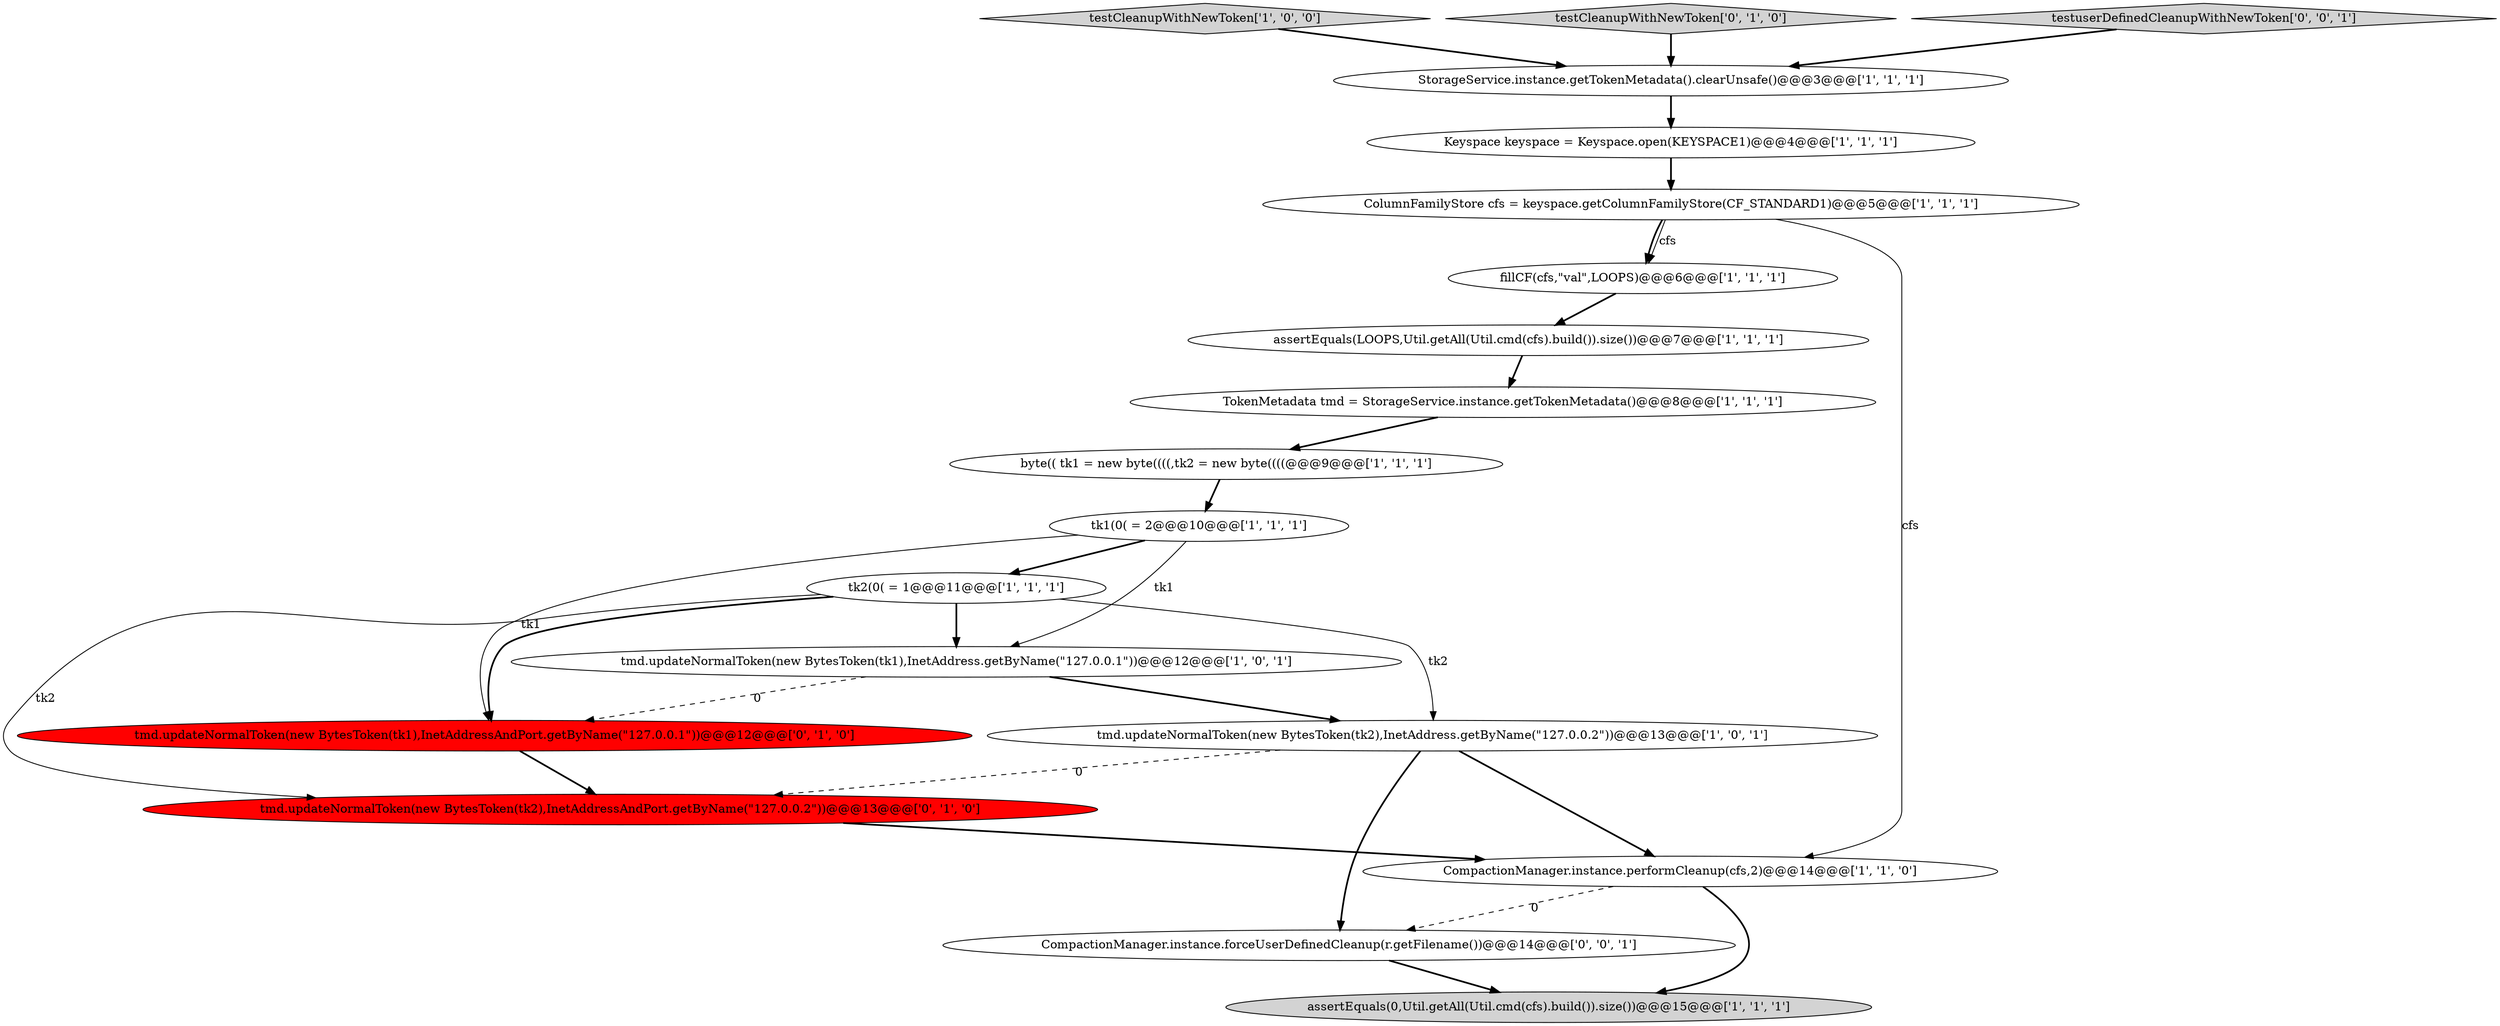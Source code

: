 digraph {
7 [style = filled, label = "byte(( tk1 = new byte((((,tk2 = new byte((((@@@9@@@['1', '1', '1']", fillcolor = white, shape = ellipse image = "AAA0AAABBB1BBB"];
14 [style = filled, label = "tmd.updateNormalToken(new BytesToken(tk2),InetAddressAndPort.getByName(\"127.0.0.2\"))@@@13@@@['0', '1', '0']", fillcolor = red, shape = ellipse image = "AAA1AAABBB2BBB"];
12 [style = filled, label = "Keyspace keyspace = Keyspace.open(KEYSPACE1)@@@4@@@['1', '1', '1']", fillcolor = white, shape = ellipse image = "AAA0AAABBB1BBB"];
6 [style = filled, label = "tmd.updateNormalToken(new BytesToken(tk2),InetAddress.getByName(\"127.0.0.2\"))@@@13@@@['1', '0', '1']", fillcolor = white, shape = ellipse image = "AAA0AAABBB1BBB"];
0 [style = filled, label = "testCleanupWithNewToken['1', '0', '0']", fillcolor = lightgray, shape = diamond image = "AAA0AAABBB1BBB"];
4 [style = filled, label = "ColumnFamilyStore cfs = keyspace.getColumnFamilyStore(CF_STANDARD1)@@@5@@@['1', '1', '1']", fillcolor = white, shape = ellipse image = "AAA0AAABBB1BBB"];
9 [style = filled, label = "assertEquals(LOOPS,Util.getAll(Util.cmd(cfs).build()).size())@@@7@@@['1', '1', '1']", fillcolor = white, shape = ellipse image = "AAA0AAABBB1BBB"];
1 [style = filled, label = "CompactionManager.instance.performCleanup(cfs,2)@@@14@@@['1', '1', '0']", fillcolor = white, shape = ellipse image = "AAA0AAABBB1BBB"];
13 [style = filled, label = "TokenMetadata tmd = StorageService.instance.getTokenMetadata()@@@8@@@['1', '1', '1']", fillcolor = white, shape = ellipse image = "AAA0AAABBB1BBB"];
15 [style = filled, label = "testCleanupWithNewToken['0', '1', '0']", fillcolor = lightgray, shape = diamond image = "AAA0AAABBB2BBB"];
5 [style = filled, label = "fillCF(cfs,\"val\",LOOPS)@@@6@@@['1', '1', '1']", fillcolor = white, shape = ellipse image = "AAA0AAABBB1BBB"];
17 [style = filled, label = "CompactionManager.instance.forceUserDefinedCleanup(r.getFilename())@@@14@@@['0', '0', '1']", fillcolor = white, shape = ellipse image = "AAA0AAABBB3BBB"];
2 [style = filled, label = "tk2(0( = 1@@@11@@@['1', '1', '1']", fillcolor = white, shape = ellipse image = "AAA0AAABBB1BBB"];
16 [style = filled, label = "tmd.updateNormalToken(new BytesToken(tk1),InetAddressAndPort.getByName(\"127.0.0.1\"))@@@12@@@['0', '1', '0']", fillcolor = red, shape = ellipse image = "AAA1AAABBB2BBB"];
3 [style = filled, label = "StorageService.instance.getTokenMetadata().clearUnsafe()@@@3@@@['1', '1', '1']", fillcolor = white, shape = ellipse image = "AAA0AAABBB1BBB"];
11 [style = filled, label = "tk1(0( = 2@@@10@@@['1', '1', '1']", fillcolor = white, shape = ellipse image = "AAA0AAABBB1BBB"];
18 [style = filled, label = "testuserDefinedCleanupWithNewToken['0', '0', '1']", fillcolor = lightgray, shape = diamond image = "AAA0AAABBB3BBB"];
8 [style = filled, label = "tmd.updateNormalToken(new BytesToken(tk1),InetAddress.getByName(\"127.0.0.1\"))@@@12@@@['1', '0', '1']", fillcolor = white, shape = ellipse image = "AAA0AAABBB1BBB"];
10 [style = filled, label = "assertEquals(0,Util.getAll(Util.cmd(cfs).build()).size())@@@15@@@['1', '1', '1']", fillcolor = lightgray, shape = ellipse image = "AAA0AAABBB1BBB"];
0->3 [style = bold, label=""];
6->17 [style = bold, label=""];
17->10 [style = bold, label=""];
18->3 [style = bold, label=""];
8->16 [style = dashed, label="0"];
7->11 [style = bold, label=""];
5->9 [style = bold, label=""];
8->6 [style = bold, label=""];
3->12 [style = bold, label=""];
6->14 [style = dashed, label="0"];
2->6 [style = solid, label="tk2"];
15->3 [style = bold, label=""];
11->16 [style = solid, label="tk1"];
11->2 [style = bold, label=""];
14->1 [style = bold, label=""];
4->1 [style = solid, label="cfs"];
6->1 [style = bold, label=""];
1->17 [style = dashed, label="0"];
12->4 [style = bold, label=""];
13->7 [style = bold, label=""];
2->14 [style = solid, label="tk2"];
11->8 [style = solid, label="tk1"];
16->14 [style = bold, label=""];
1->10 [style = bold, label=""];
4->5 [style = bold, label=""];
4->5 [style = solid, label="cfs"];
2->8 [style = bold, label=""];
9->13 [style = bold, label=""];
2->16 [style = bold, label=""];
}
